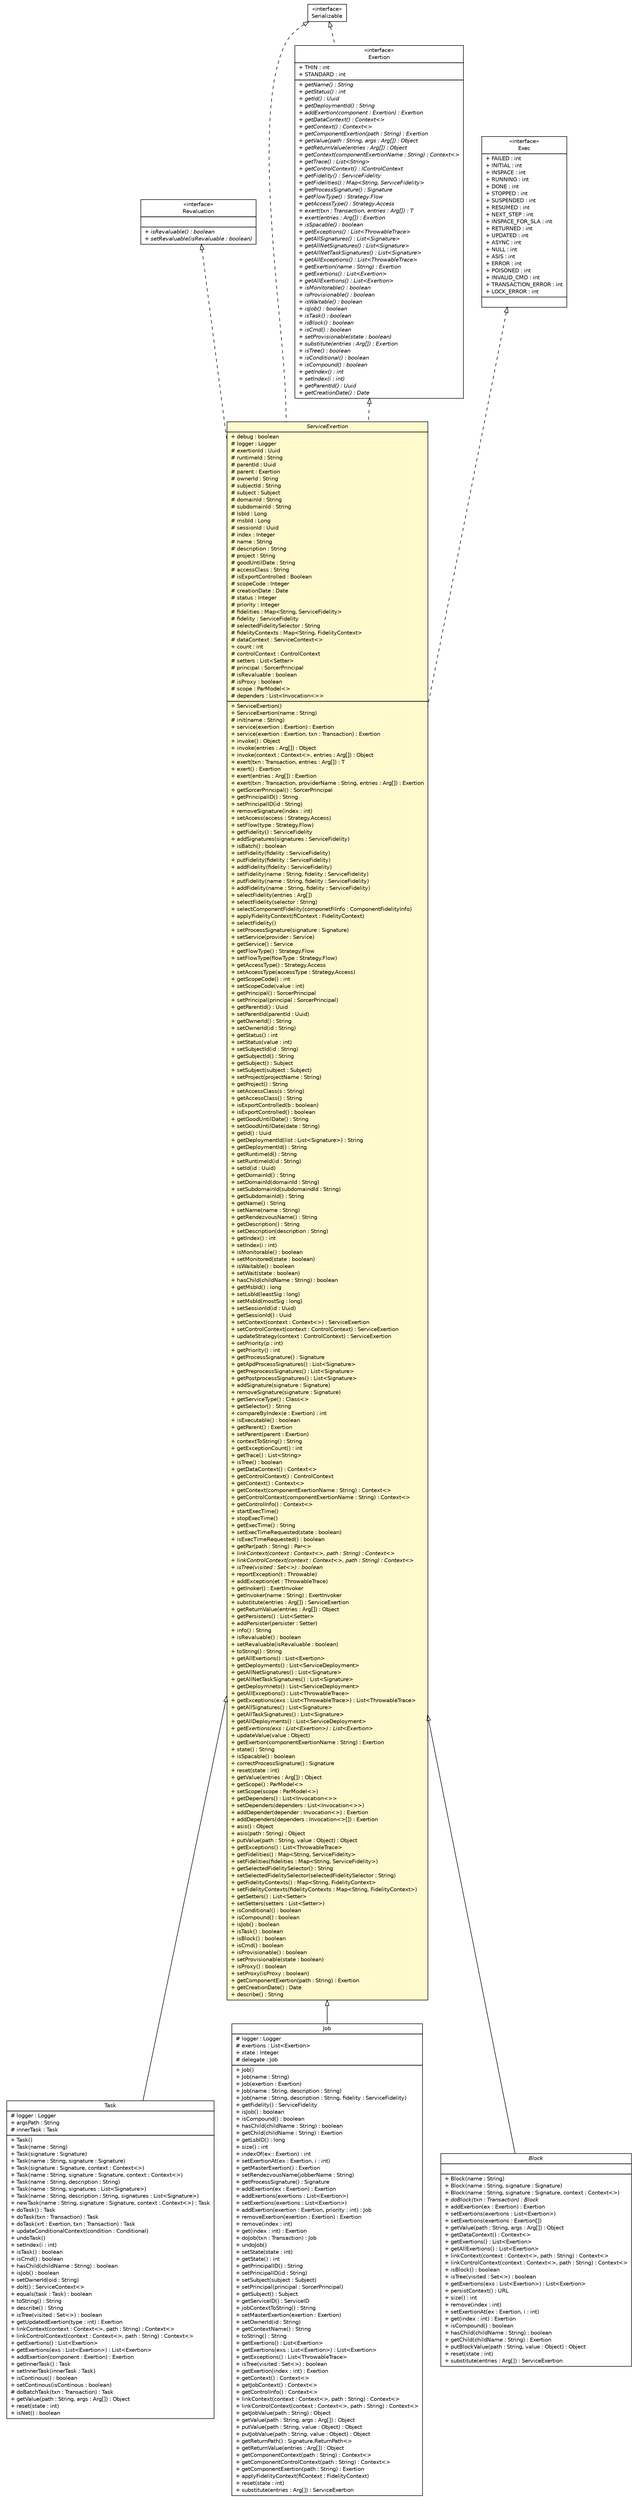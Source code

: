 #!/usr/local/bin/dot
#
# Class diagram 
# Generated by UMLGraph version R5_6 (http://www.umlgraph.org/)
#

digraph G {
	edge [fontname="Helvetica",fontsize=10,labelfontname="Helvetica",labelfontsize=10];
	node [fontname="Helvetica",fontsize=10,shape=plaintext];
	nodesep=0.25;
	ranksep=0.5;
	// sorcer.service.Task
	c508120 [label=<<table title="sorcer.service.Task" border="0" cellborder="1" cellspacing="0" cellpadding="2" port="p" href="./Task.html">
		<tr><td><table border="0" cellspacing="0" cellpadding="1">
<tr><td align="center" balign="center"> Task </td></tr>
		</table></td></tr>
		<tr><td><table border="0" cellspacing="0" cellpadding="1">
<tr><td align="left" balign="left"> # logger : Logger </td></tr>
<tr><td align="left" balign="left"> + argsPath : String </td></tr>
<tr><td align="left" balign="left"> # innerTask : Task </td></tr>
		</table></td></tr>
		<tr><td><table border="0" cellspacing="0" cellpadding="1">
<tr><td align="left" balign="left"> + Task() </td></tr>
<tr><td align="left" balign="left"> + Task(name : String) </td></tr>
<tr><td align="left" balign="left"> + Task(signature : Signature) </td></tr>
<tr><td align="left" balign="left"> + Task(name : String, signature : Signature) </td></tr>
<tr><td align="left" balign="left"> + Task(signature : Signature, context : Context&lt;&gt;) </td></tr>
<tr><td align="left" balign="left"> + Task(name : String, signature : Signature, context : Context&lt;&gt;) </td></tr>
<tr><td align="left" balign="left"> + Task(name : String, description : String) </td></tr>
<tr><td align="left" balign="left"> + Task(name : String, signatures : List&lt;Signature&gt;) </td></tr>
<tr><td align="left" balign="left"> + Task(name : String, description : String, signatures : List&lt;Signature&gt;) </td></tr>
<tr><td align="left" balign="left"> + newTask(name : String, signature : Signature, context : Context&lt;&gt;) : Task </td></tr>
<tr><td align="left" balign="left"> + doTask() : Task </td></tr>
<tr><td align="left" balign="left"> + doTask(txn : Transaction) : Task </td></tr>
<tr><td align="left" balign="left"> + doTask(xrt : Exertion, txn : Transaction) : Task </td></tr>
<tr><td align="left" balign="left"> + updateConditionalContext(condition : Conditional) </td></tr>
<tr><td align="left" balign="left"> + undoTask() </td></tr>
<tr><td align="left" balign="left"> + setIndex(i : int) </td></tr>
<tr><td align="left" balign="left"> + isTask() : boolean </td></tr>
<tr><td align="left" balign="left"> + isCmd() : boolean </td></tr>
<tr><td align="left" balign="left"> + hasChild(childName : String) : boolean </td></tr>
<tr><td align="left" balign="left"> + isJob() : boolean </td></tr>
<tr><td align="left" balign="left"> + setOwnerId(oid : String) </td></tr>
<tr><td align="left" balign="left"> + doIt() : ServiceContext&lt;&gt; </td></tr>
<tr><td align="left" balign="left"> + equals(task : Task) : boolean </td></tr>
<tr><td align="left" balign="left"> + toString() : String </td></tr>
<tr><td align="left" balign="left"> + describe() : String </td></tr>
<tr><td align="left" balign="left"> + isTree(visited : Set&lt;&gt;) : boolean </td></tr>
<tr><td align="left" balign="left"> + getUpdatedExertion(type : int) : Exertion </td></tr>
<tr><td align="left" balign="left"> + linkContext(context : Context&lt;&gt;, path : String) : Context&lt;&gt; </td></tr>
<tr><td align="left" balign="left"> + linkControlContext(context : Context&lt;&gt;, path : String) : Context&lt;&gt; </td></tr>
<tr><td align="left" balign="left"> + getExertions() : List&lt;Exertion&gt; </td></tr>
<tr><td align="left" balign="left"> + getExertions(exs : List&lt;Exertion&gt;) : List&lt;Exertion&gt; </td></tr>
<tr><td align="left" balign="left"> + addExertion(component : Exertion) : Exertion </td></tr>
<tr><td align="left" balign="left"> + getInnerTask() : Task </td></tr>
<tr><td align="left" balign="left"> + setInnerTask(innerTask : Task) </td></tr>
<tr><td align="left" balign="left"> + isContinous() : boolean </td></tr>
<tr><td align="left" balign="left"> + setContinous(isContinous : boolean) </td></tr>
<tr><td align="left" balign="left"> # doBatchTask(txn : Transaction) : Task </td></tr>
<tr><td align="left" balign="left"> + getValue(path : String, args : Arg[]) : Object </td></tr>
<tr><td align="left" balign="left"> + reset(state : int) </td></tr>
<tr><td align="left" balign="left"> + isNet() : boolean </td></tr>
		</table></td></tr>
		</table>>, URL="./Task.html", fontname="Helvetica", fontcolor="black", fontsize=10.0];
	// sorcer.service.Job
	c508127 [label=<<table title="sorcer.service.Job" border="0" cellborder="1" cellspacing="0" cellpadding="2" port="p" href="./Job.html">
		<tr><td><table border="0" cellspacing="0" cellpadding="1">
<tr><td align="center" balign="center"> Job </td></tr>
		</table></td></tr>
		<tr><td><table border="0" cellspacing="0" cellpadding="1">
<tr><td align="left" balign="left"> # logger : Logger </td></tr>
<tr><td align="left" balign="left"> # exertions : List&lt;Exertion&gt; </td></tr>
<tr><td align="left" balign="left"> + state : Integer </td></tr>
<tr><td align="left" balign="left"> # delegate : Job </td></tr>
		</table></td></tr>
		<tr><td><table border="0" cellspacing="0" cellpadding="1">
<tr><td align="left" balign="left"> + Job() </td></tr>
<tr><td align="left" balign="left"> + Job(name : String) </td></tr>
<tr><td align="left" balign="left"> + Job(exertion : Exertion) </td></tr>
<tr><td align="left" balign="left"> + Job(name : String, description : String) </td></tr>
<tr><td align="left" balign="left"> + Job(name : String, description : String, fidelity : ServiceFidelity) </td></tr>
<tr><td align="left" balign="left"> + getFidelity() : ServiceFidelity </td></tr>
<tr><td align="left" balign="left"> + isJob() : boolean </td></tr>
<tr><td align="left" balign="left"> + isCompound() : boolean </td></tr>
<tr><td align="left" balign="left"> + hasChild(childName : String) : boolean </td></tr>
<tr><td align="left" balign="left"> + getChild(childName : String) : Exertion </td></tr>
<tr><td align="left" balign="left"> + getLsbID() : long </td></tr>
<tr><td align="left" balign="left"> + size() : int </td></tr>
<tr><td align="left" balign="left"> + indexOf(ex : Exertion) : int </td></tr>
<tr><td align="left" balign="left"> + setExertionAt(ex : Exertion, i : int) </td></tr>
<tr><td align="left" balign="left"> + getMasterExertion() : Exertion </td></tr>
<tr><td align="left" balign="left"> + setRendezvousName(jobberName : String) </td></tr>
<tr><td align="left" balign="left"> + getProcessSignature() : Signature </td></tr>
<tr><td align="left" balign="left"> + addExertion(ex : Exertion) : Exertion </td></tr>
<tr><td align="left" balign="left"> + addExertions(exertions : List&lt;Exertion&gt;) </td></tr>
<tr><td align="left" balign="left"> + setExertions(exertions : List&lt;Exertion&gt;) </td></tr>
<tr><td align="left" balign="left"> + addExertion(exertion : Exertion, priority : int) : Job </td></tr>
<tr><td align="left" balign="left"> + removeExertion(exertion : Exertion) : Exertion </td></tr>
<tr><td align="left" balign="left"> + remove(index : int) </td></tr>
<tr><td align="left" balign="left"> + get(index : int) : Exertion </td></tr>
<tr><td align="left" balign="left"> + doJob(txn : Transaction) : Job </td></tr>
<tr><td align="left" balign="left"> + undoJob() </td></tr>
<tr><td align="left" balign="left"> + setState(state : int) </td></tr>
<tr><td align="left" balign="left"> + getState() : int </td></tr>
<tr><td align="left" balign="left"> + getPrincipalID() : String </td></tr>
<tr><td align="left" balign="left"> + setPrincipalID(id : String) </td></tr>
<tr><td align="left" balign="left"> + setSubject(subject : Subject) </td></tr>
<tr><td align="left" balign="left"> + setPrincipal(principal : SorcerPrincipal) </td></tr>
<tr><td align="left" balign="left"> + getSubject() : Subject </td></tr>
<tr><td align="left" balign="left"> + getServiceID() : ServiceID </td></tr>
<tr><td align="left" balign="left"> + jobContextToString() : String </td></tr>
<tr><td align="left" balign="left"> + setMasterExertion(exertion : Exertion) </td></tr>
<tr><td align="left" balign="left"> + setOwnerId(id : String) </td></tr>
<tr><td align="left" balign="left"> + getContextName() : String </td></tr>
<tr><td align="left" balign="left"> + toString() : String </td></tr>
<tr><td align="left" balign="left"> + getExertions() : List&lt;Exertion&gt; </td></tr>
<tr><td align="left" balign="left"> + getExertions(exs : List&lt;Exertion&gt;) : List&lt;Exertion&gt; </td></tr>
<tr><td align="left" balign="left"> + getExceptions() : List&lt;ThrowableTrace&gt; </td></tr>
<tr><td align="left" balign="left"> + isTree(visited : Set&lt;&gt;) : boolean </td></tr>
<tr><td align="left" balign="left"> + getExertion(index : int) : Exertion </td></tr>
<tr><td align="left" balign="left"> + getContext() : Context&lt;&gt; </td></tr>
<tr><td align="left" balign="left"> + getJobContext() : Context&lt;&gt; </td></tr>
<tr><td align="left" balign="left"> + getControlInfo() : Context&lt;&gt; </td></tr>
<tr><td align="left" balign="left"> + linkContext(context : Context&lt;&gt;, path : String) : Context&lt;&gt; </td></tr>
<tr><td align="left" balign="left"> + linkControlContext(context : Context&lt;&gt;, path : String) : Context&lt;&gt; </td></tr>
<tr><td align="left" balign="left"> + getJobValue(path : String) : Object </td></tr>
<tr><td align="left" balign="left"> + getValue(path : String, args : Arg[]) : Object </td></tr>
<tr><td align="left" balign="left"> + putValue(path : String, value : Object) : Object </td></tr>
<tr><td align="left" balign="left"> + putJobValue(path : String, value : Object) : Object </td></tr>
<tr><td align="left" balign="left"> + getReturnPath() : Signature.ReturnPath&lt;&gt; </td></tr>
<tr><td align="left" balign="left"> + getReturnValue(entries : Arg[]) : Object </td></tr>
<tr><td align="left" balign="left"> + getComponentContext(path : String) : Context&lt;&gt; </td></tr>
<tr><td align="left" balign="left"> + getComponentControlContext(path : String) : Context&lt;&gt; </td></tr>
<tr><td align="left" balign="left"> + getComponentExertion(path : String) : Exertion </td></tr>
<tr><td align="left" balign="left"> + applyFidelityContext(fiContext : FidelityContext) </td></tr>
<tr><td align="left" balign="left"> + reset(state : int) </td></tr>
<tr><td align="left" balign="left"> + substitute(entries : Arg[]) : ServiceExertion </td></tr>
		</table></td></tr>
		</table>>, URL="./Job.html", fontname="Helvetica", fontcolor="black", fontsize=10.0];
	// sorcer.service.ServiceExertion
	c508128 [label=<<table title="sorcer.service.ServiceExertion" border="0" cellborder="1" cellspacing="0" cellpadding="2" port="p" bgcolor="lemonChiffon" href="./ServiceExertion.html">
		<tr><td><table border="0" cellspacing="0" cellpadding="1">
<tr><td align="center" balign="center"><font face="Helvetica-Oblique"> ServiceExertion </font></td></tr>
		</table></td></tr>
		<tr><td><table border="0" cellspacing="0" cellpadding="1">
<tr><td align="left" balign="left"> + debug : boolean </td></tr>
<tr><td align="left" balign="left"> # logger : Logger </td></tr>
<tr><td align="left" balign="left"> # exertionId : Uuid </td></tr>
<tr><td align="left" balign="left"> # runtimeId : String </td></tr>
<tr><td align="left" balign="left"> # parentId : Uuid </td></tr>
<tr><td align="left" balign="left"> # parent : Exertion </td></tr>
<tr><td align="left" balign="left"> # ownerId : String </td></tr>
<tr><td align="left" balign="left"> # subjectId : String </td></tr>
<tr><td align="left" balign="left"> # subject : Subject </td></tr>
<tr><td align="left" balign="left"> # domainId : String </td></tr>
<tr><td align="left" balign="left"> # subdomainId : String </td></tr>
<tr><td align="left" balign="left"> # lsbId : Long </td></tr>
<tr><td align="left" balign="left"> # msbId : Long </td></tr>
<tr><td align="left" balign="left"> # sessionId : Uuid </td></tr>
<tr><td align="left" balign="left"> # index : Integer </td></tr>
<tr><td align="left" balign="left"> # name : String </td></tr>
<tr><td align="left" balign="left"> # description : String </td></tr>
<tr><td align="left" balign="left"> # project : String </td></tr>
<tr><td align="left" balign="left"> # goodUntilDate : String </td></tr>
<tr><td align="left" balign="left"> # accessClass : String </td></tr>
<tr><td align="left" balign="left"> # isExportControlled : Boolean </td></tr>
<tr><td align="left" balign="left"> # scopeCode : Integer </td></tr>
<tr><td align="left" balign="left"> # creationDate : Date </td></tr>
<tr><td align="left" balign="left"> # status : Integer </td></tr>
<tr><td align="left" balign="left"> # priority : Integer </td></tr>
<tr><td align="left" balign="left"> # fidelities : Map&lt;String, ServiceFidelity&gt; </td></tr>
<tr><td align="left" balign="left"> # fidelity : ServiceFidelity </td></tr>
<tr><td align="left" balign="left"> # selectedFidelitySelector : String </td></tr>
<tr><td align="left" balign="left"> # fidelityContexts : Map&lt;String, FidelityContext&gt; </td></tr>
<tr><td align="left" balign="left"> # dataContext : ServiceContext&lt;&gt; </td></tr>
<tr><td align="left" balign="left"> + count : int </td></tr>
<tr><td align="left" balign="left"> # controlContext : ControlContext </td></tr>
<tr><td align="left" balign="left"> # setters : List&lt;Setter&gt; </td></tr>
<tr><td align="left" balign="left"> # principal : SorcerPrincipal </td></tr>
<tr><td align="left" balign="left"> # isRevaluable : boolean </td></tr>
<tr><td align="left" balign="left"> # isProxy : boolean </td></tr>
<tr><td align="left" balign="left"> # scope : ParModel&lt;&gt; </td></tr>
<tr><td align="left" balign="left"> # dependers : List&lt;Invocation&lt;&gt;&gt; </td></tr>
		</table></td></tr>
		<tr><td><table border="0" cellspacing="0" cellpadding="1">
<tr><td align="left" balign="left"> + ServiceExertion() </td></tr>
<tr><td align="left" balign="left"> + ServiceExertion(name : String) </td></tr>
<tr><td align="left" balign="left"> # init(name : String) </td></tr>
<tr><td align="left" balign="left"> + service(exertion : Exertion) : Exertion </td></tr>
<tr><td align="left" balign="left"> + service(exertion : Exertion, txn : Transaction) : Exertion </td></tr>
<tr><td align="left" balign="left"> + invoke() : Object </td></tr>
<tr><td align="left" balign="left"> + invoke(entries : Arg[]) : Object </td></tr>
<tr><td align="left" balign="left"> + invoke(context : Context&lt;&gt;, entries : Arg[]) : Object </td></tr>
<tr><td align="left" balign="left"> + exert(txn : Transaction, entries : Arg[]) : T </td></tr>
<tr><td align="left" balign="left"> + exert() : Exertion </td></tr>
<tr><td align="left" balign="left"> + exert(entries : Arg[]) : Exertion </td></tr>
<tr><td align="left" balign="left"> + exert(txn : Transaction, providerName : String, entries : Arg[]) : Exertion </td></tr>
<tr><td align="left" balign="left"> + getSorcerPrincipal() : SorcerPrincipal </td></tr>
<tr><td align="left" balign="left"> + getPrincipalID() : String </td></tr>
<tr><td align="left" balign="left"> + setPrincipalID(id : String) </td></tr>
<tr><td align="left" balign="left"> + removeSignature(index : int) </td></tr>
<tr><td align="left" balign="left"> + setAccess(access : Strategy.Access) </td></tr>
<tr><td align="left" balign="left"> + setFlow(type : Strategy.Flow) </td></tr>
<tr><td align="left" balign="left"> + getFidelity() : ServiceFidelity </td></tr>
<tr><td align="left" balign="left"> + addSignatures(signatures : ServiceFidelity) </td></tr>
<tr><td align="left" balign="left"> + isBatch() : boolean </td></tr>
<tr><td align="left" balign="left"> + setFidelity(fidelity : ServiceFidelity) </td></tr>
<tr><td align="left" balign="left"> + putFidelity(fidelity : ServiceFidelity) </td></tr>
<tr><td align="left" balign="left"> + addFidelity(fidelity : ServiceFidelity) </td></tr>
<tr><td align="left" balign="left"> + setFidelity(name : String, fidelity : ServiceFidelity) </td></tr>
<tr><td align="left" balign="left"> + putFidelity(name : String, fidelity : ServiceFidelity) </td></tr>
<tr><td align="left" balign="left"> + addFidelity(name : String, fidelity : ServiceFidelity) </td></tr>
<tr><td align="left" balign="left"> + selectFidelity(entries : Arg[]) </td></tr>
<tr><td align="left" balign="left"> + selectFidelity(selector : String) </td></tr>
<tr><td align="left" balign="left"> + selectComponentFidelity(componetFiInfo : ComponentFidelityInfo) </td></tr>
<tr><td align="left" balign="left"> + applyFidelityContext(fiContext : FidelityContext) </td></tr>
<tr><td align="left" balign="left"> + selectFidelity() </td></tr>
<tr><td align="left" balign="left"> + setProcessSignature(signature : Signature) </td></tr>
<tr><td align="left" balign="left"> + setService(provider : Service) </td></tr>
<tr><td align="left" balign="left"> + getService() : Service </td></tr>
<tr><td align="left" balign="left"> + getFlowType() : Strategy.Flow </td></tr>
<tr><td align="left" balign="left"> + setFlowType(flowType : Strategy.Flow) </td></tr>
<tr><td align="left" balign="left"> + getAccessType() : Strategy.Access </td></tr>
<tr><td align="left" balign="left"> + setAccessType(accessType : Strategy.Access) </td></tr>
<tr><td align="left" balign="left"> + getScopeCode() : int </td></tr>
<tr><td align="left" balign="left"> + setScopeCode(value : int) </td></tr>
<tr><td align="left" balign="left"> + getPrincipal() : SorcerPrincipal </td></tr>
<tr><td align="left" balign="left"> + setPrincipal(principal : SorcerPrincipal) </td></tr>
<tr><td align="left" balign="left"> + getParentId() : Uuid </td></tr>
<tr><td align="left" balign="left"> + setParentId(parentId : Uuid) </td></tr>
<tr><td align="left" balign="left"> + getOwnerId() : String </td></tr>
<tr><td align="left" balign="left"> + setOwnerId(id : String) </td></tr>
<tr><td align="left" balign="left"> + getStatus() : int </td></tr>
<tr><td align="left" balign="left"> + setStatus(value : int) </td></tr>
<tr><td align="left" balign="left"> + setSubjectId(id : String) </td></tr>
<tr><td align="left" balign="left"> + getSubjectId() : String </td></tr>
<tr><td align="left" balign="left"> + getSubject() : Subject </td></tr>
<tr><td align="left" balign="left"> + setSubject(subject : Subject) </td></tr>
<tr><td align="left" balign="left"> + setProject(projectName : String) </td></tr>
<tr><td align="left" balign="left"> + getProject() : String </td></tr>
<tr><td align="left" balign="left"> + setAccessClass(s : String) </td></tr>
<tr><td align="left" balign="left"> + getAccessClass() : String </td></tr>
<tr><td align="left" balign="left"> + isExportControlled(b : boolean) </td></tr>
<tr><td align="left" balign="left"> + isExportControlled() : boolean </td></tr>
<tr><td align="left" balign="left"> + getGoodUntilDate() : String </td></tr>
<tr><td align="left" balign="left"> + setGoodUntilDate(date : String) </td></tr>
<tr><td align="left" balign="left"> + getId() : Uuid </td></tr>
<tr><td align="left" balign="left"> + getDeploymentId(list : List&lt;Signature&gt;) : String </td></tr>
<tr><td align="left" balign="left"> + getDeploymentId() : String </td></tr>
<tr><td align="left" balign="left"> + getRuntimeId() : String </td></tr>
<tr><td align="left" balign="left"> + setRuntimeId(id : String) </td></tr>
<tr><td align="left" balign="left"> + setId(id : Uuid) </td></tr>
<tr><td align="left" balign="left"> + getDomainId() : String </td></tr>
<tr><td align="left" balign="left"> + setDomainId(domainId : String) </td></tr>
<tr><td align="left" balign="left"> + setSubdomainId(subdomaindId : String) </td></tr>
<tr><td align="left" balign="left"> + getSubdomainId() : String </td></tr>
<tr><td align="left" balign="left"> + getName() : String </td></tr>
<tr><td align="left" balign="left"> + setName(name : String) </td></tr>
<tr><td align="left" balign="left"> + getRendezvousName() : String </td></tr>
<tr><td align="left" balign="left"> + getDescription() : String </td></tr>
<tr><td align="left" balign="left"> + setDescription(description : String) </td></tr>
<tr><td align="left" balign="left"> + getIndex() : int </td></tr>
<tr><td align="left" balign="left"> + setIndex(i : int) </td></tr>
<tr><td align="left" balign="left"> + isMonitorable() : boolean </td></tr>
<tr><td align="left" balign="left"> + setMonitored(state : boolean) </td></tr>
<tr><td align="left" balign="left"> + isWaitable() : boolean </td></tr>
<tr><td align="left" balign="left"> + setWait(state : boolean) </td></tr>
<tr><td align="left" balign="left"> + hasChild(childName : String) : boolean </td></tr>
<tr><td align="left" balign="left"> + getMsbId() : long </td></tr>
<tr><td align="left" balign="left"> + setLsbId(leastSig : long) </td></tr>
<tr><td align="left" balign="left"> + setMsbId(mostSig : long) </td></tr>
<tr><td align="left" balign="left"> + setSessionId(id : Uuid) </td></tr>
<tr><td align="left" balign="left"> + getSessionId() : Uuid </td></tr>
<tr><td align="left" balign="left"> + setContext(context : Context&lt;&gt;) : ServiceExertion </td></tr>
<tr><td align="left" balign="left"> + setControlContext(context : ControlContext) : ServiceExertion </td></tr>
<tr><td align="left" balign="left"> + updateStrategy(context : ControlContext) : ServiceExertion </td></tr>
<tr><td align="left" balign="left"> + setPriority(p : int) </td></tr>
<tr><td align="left" balign="left"> + getPriority() : int </td></tr>
<tr><td align="left" balign="left"> + getProcessSignature() : Signature </td></tr>
<tr><td align="left" balign="left"> + getApdProcessSignatures() : List&lt;Signature&gt; </td></tr>
<tr><td align="left" balign="left"> + getPreprocessSignatures() : List&lt;Signature&gt; </td></tr>
<tr><td align="left" balign="left"> + getPostprocessSignatures() : List&lt;Signature&gt; </td></tr>
<tr><td align="left" balign="left"> + addSignature(signature : Signature) </td></tr>
<tr><td align="left" balign="left"> + removeSignature(signature : Signature) </td></tr>
<tr><td align="left" balign="left"> + getServiceType() : Class&lt;&gt; </td></tr>
<tr><td align="left" balign="left"> + getSelector() : String </td></tr>
<tr><td align="left" balign="left"> + compareByIndex(e : Exertion) : int </td></tr>
<tr><td align="left" balign="left"> + isExecutable() : boolean </td></tr>
<tr><td align="left" balign="left"> + getParent() : Exertion </td></tr>
<tr><td align="left" balign="left"> + setParent(parent : Exertion) </td></tr>
<tr><td align="left" balign="left"> + contextToString() : String </td></tr>
<tr><td align="left" balign="left"> + getExceptionCount() : int </td></tr>
<tr><td align="left" balign="left"> + getTrace() : List&lt;String&gt; </td></tr>
<tr><td align="left" balign="left"> + isTree() : boolean </td></tr>
<tr><td align="left" balign="left"> + getDataContext() : Context&lt;&gt; </td></tr>
<tr><td align="left" balign="left"> + getControlContext() : ControlContext </td></tr>
<tr><td align="left" balign="left"> + getContext() : Context&lt;&gt; </td></tr>
<tr><td align="left" balign="left"> + getContext(componentExertionName : String) : Context&lt;&gt; </td></tr>
<tr><td align="left" balign="left"> + getControlContext(componentExertionName : String) : Context&lt;&gt; </td></tr>
<tr><td align="left" balign="left"> + getControlInfo() : Context&lt;&gt; </td></tr>
<tr><td align="left" balign="left"> + startExecTime() </td></tr>
<tr><td align="left" balign="left"> + stopExecTime() </td></tr>
<tr><td align="left" balign="left"> + getExecTime() : String </td></tr>
<tr><td align="left" balign="left"> + setExecTimeRequested(state : boolean) </td></tr>
<tr><td align="left" balign="left"> + isExecTimeRequested() : boolean </td></tr>
<tr><td align="left" balign="left"> + getPar(path : String) : Par&lt;&gt; </td></tr>
<tr><td align="left" balign="left"><font face="Helvetica-Oblique" point-size="10.0"> + linkContext(context : Context&lt;&gt;, path : String) : Context&lt;&gt; </font></td></tr>
<tr><td align="left" balign="left"><font face="Helvetica-Oblique" point-size="10.0"> + linkControlContext(context : Context&lt;&gt;, path : String) : Context&lt;&gt; </font></td></tr>
<tr><td align="left" balign="left"><font face="Helvetica-Oblique" point-size="10.0"> + isTree(visited : Set&lt;&gt;) : boolean </font></td></tr>
<tr><td align="left" balign="left"> + reportException(t : Throwable) </td></tr>
<tr><td align="left" balign="left"> + addException(et : ThrowableTrace) </td></tr>
<tr><td align="left" balign="left"> + getInoker() : ExertInvoker </td></tr>
<tr><td align="left" balign="left"> + getInvoker(name : String) : ExertInvoker </td></tr>
<tr><td align="left" balign="left"> + substitute(entries : Arg[]) : ServiceExertion </td></tr>
<tr><td align="left" balign="left"> + getReturnValue(entries : Arg[]) : Object </td></tr>
<tr><td align="left" balign="left"> + getPersisters() : List&lt;Setter&gt; </td></tr>
<tr><td align="left" balign="left"> + addPersister(persister : Setter) </td></tr>
<tr><td align="left" balign="left"> + info() : String </td></tr>
<tr><td align="left" balign="left"> + isRevaluable() : boolean </td></tr>
<tr><td align="left" balign="left"> + setRevaluable(isRevaluable : boolean) </td></tr>
<tr><td align="left" balign="left"> + toString() : String </td></tr>
<tr><td align="left" balign="left"> + getAllExertions() : List&lt;Exertion&gt; </td></tr>
<tr><td align="left" balign="left"> + getDeployments() : List&lt;ServiceDeployment&gt; </td></tr>
<tr><td align="left" balign="left"> + getAllNetSignatures() : List&lt;Signature&gt; </td></tr>
<tr><td align="left" balign="left"> + getAllNetTaskSignatures() : List&lt;Signature&gt; </td></tr>
<tr><td align="left" balign="left"> + getDeploymnets() : List&lt;ServiceDeployment&gt; </td></tr>
<tr><td align="left" balign="left"> + getAllExceptions() : List&lt;ThrowableTrace&gt; </td></tr>
<tr><td align="left" balign="left"> + getExceptions(exs : List&lt;ThrowableTrace&gt;) : List&lt;ThrowableTrace&gt; </td></tr>
<tr><td align="left" balign="left"> + getAllSignatures() : List&lt;Signature&gt; </td></tr>
<tr><td align="left" balign="left"> + getAllTaskSignatures() : List&lt;Signature&gt; </td></tr>
<tr><td align="left" balign="left"> + getAllDeployments() : List&lt;ServiceDeployment&gt; </td></tr>
<tr><td align="left" balign="left"><font face="Helvetica-Oblique" point-size="10.0"> + getExertions(exs : List&lt;Exertion&gt;) : List&lt;Exertion&gt; </font></td></tr>
<tr><td align="left" balign="left"> + updateValue(value : Object) </td></tr>
<tr><td align="left" balign="left"> + getExertion(componentExertionName : String) : Exertion </td></tr>
<tr><td align="left" balign="left"> + state() : String </td></tr>
<tr><td align="left" balign="left"> + isSpacable() : boolean </td></tr>
<tr><td align="left" balign="left"> + correctProcessSignature() : Signature </td></tr>
<tr><td align="left" balign="left"> + reset(state : int) </td></tr>
<tr><td align="left" balign="left"> + getValue(entries : Arg[]) : Object </td></tr>
<tr><td align="left" balign="left"> + getScope() : ParModel&lt;&gt; </td></tr>
<tr><td align="left" balign="left"> + setScope(scope : ParModel&lt;&gt;) </td></tr>
<tr><td align="left" balign="left"> + getDependers() : List&lt;Invocation&lt;&gt;&gt; </td></tr>
<tr><td align="left" balign="left"> + setDependers(dependers : List&lt;Invocation&lt;&gt;&gt;) </td></tr>
<tr><td align="left" balign="left"> + addDepender(depender : Invocation&lt;&gt;) : Exertion </td></tr>
<tr><td align="left" balign="left"> + addDependers(dependers : Invocation&lt;&gt;[]) : Exertion </td></tr>
<tr><td align="left" balign="left"> + asis() : Object </td></tr>
<tr><td align="left" balign="left"> + asis(path : String) : Object </td></tr>
<tr><td align="left" balign="left"> + putValue(path : String, value : Object) : Object </td></tr>
<tr><td align="left" balign="left"> + getExceptions() : List&lt;ThrowableTrace&gt; </td></tr>
<tr><td align="left" balign="left"> + getFidelities() : Map&lt;String, ServiceFidelity&gt; </td></tr>
<tr><td align="left" balign="left"> + setFidelities(fidelities : Map&lt;String, ServiceFidelity&gt;) </td></tr>
<tr><td align="left" balign="left"> + getSelectedFidelitySelector() : String </td></tr>
<tr><td align="left" balign="left"> + setSelectedFidelitySelector(selectedFidelitySelector : String) </td></tr>
<tr><td align="left" balign="left"> + getFidelityContexts() : Map&lt;String, FidelityContext&gt; </td></tr>
<tr><td align="left" balign="left"> + setFidelityContexts(fidelityContexts : Map&lt;String, FidelityContext&gt;) </td></tr>
<tr><td align="left" balign="left"> + getSetters() : List&lt;Setter&gt; </td></tr>
<tr><td align="left" balign="left"> + setSetters(setters : List&lt;Setter&gt;) </td></tr>
<tr><td align="left" balign="left"> + isConditional() : boolean </td></tr>
<tr><td align="left" balign="left"> + isCompound() : boolean </td></tr>
<tr><td align="left" balign="left"> + isJob() : boolean </td></tr>
<tr><td align="left" balign="left"> + isTask() : boolean </td></tr>
<tr><td align="left" balign="left"> + isBlock() : boolean </td></tr>
<tr><td align="left" balign="left"> + isCmd() : boolean </td></tr>
<tr><td align="left" balign="left"> + isProvisionable() : boolean </td></tr>
<tr><td align="left" balign="left"> + setProvisionable(state : boolean) </td></tr>
<tr><td align="left" balign="left"> + isProxy() : boolean </td></tr>
<tr><td align="left" balign="left"> + setProxy(isProxy : boolean) </td></tr>
<tr><td align="left" balign="left"> + getComponentExertion(path : String) : Exertion </td></tr>
<tr><td align="left" balign="left"> + getCreationDate() : Date </td></tr>
<tr><td align="left" balign="left"> + describe() : String </td></tr>
		</table></td></tr>
		</table>>, URL="./ServiceExertion.html", fontname="Helvetica", fontcolor="black", fontsize=10.0];
	// sorcer.service.Block
	c508129 [label=<<table title="sorcer.service.Block" border="0" cellborder="1" cellspacing="0" cellpadding="2" port="p" href="./Block.html">
		<tr><td><table border="0" cellspacing="0" cellpadding="1">
<tr><td align="center" balign="center"><font face="Helvetica-Oblique"> Block </font></td></tr>
		</table></td></tr>
		<tr><td><table border="0" cellspacing="0" cellpadding="1">
<tr><td align="left" balign="left">  </td></tr>
		</table></td></tr>
		<tr><td><table border="0" cellspacing="0" cellpadding="1">
<tr><td align="left" balign="left"> + Block(name : String) </td></tr>
<tr><td align="left" balign="left"> + Block(name : String, signature : Signature) </td></tr>
<tr><td align="left" balign="left"> + Block(name : String, signature : Signature, context : Context&lt;&gt;) </td></tr>
<tr><td align="left" balign="left"><font face="Helvetica-Oblique" point-size="10.0"> + doBlock(txn : Transaction) : Block </font></td></tr>
<tr><td align="left" balign="left"> + addExertion(ex : Exertion) : Exertion </td></tr>
<tr><td align="left" balign="left"> + setExertions(exertions : List&lt;Exertion&gt;) </td></tr>
<tr><td align="left" balign="left"> + setExertions(exertions : Exertion[]) </td></tr>
<tr><td align="left" balign="left"> + getValue(path : String, args : Arg[]) : Object </td></tr>
<tr><td align="left" balign="left"> + getDataContext() : Context&lt;&gt; </td></tr>
<tr><td align="left" balign="left"> + getExertions() : List&lt;Exertion&gt; </td></tr>
<tr><td align="left" balign="left"> + getAllExertions() : List&lt;Exertion&gt; </td></tr>
<tr><td align="left" balign="left"> + linkContext(context : Context&lt;&gt;, path : String) : Context&lt;&gt; </td></tr>
<tr><td align="left" balign="left"> + linkControlContext(context : Context&lt;&gt;, path : String) : Context&lt;&gt; </td></tr>
<tr><td align="left" balign="left"> + isBlock() : boolean </td></tr>
<tr><td align="left" balign="left"> + isTree(visited : Set&lt;&gt;) : boolean </td></tr>
<tr><td align="left" balign="left"> + getExertions(exs : List&lt;Exertion&gt;) : List&lt;Exertion&gt; </td></tr>
<tr><td align="left" balign="left"> + persistContext() : URL </td></tr>
<tr><td align="left" balign="left"> + size() : int </td></tr>
<tr><td align="left" balign="left"> + remove(index : int) </td></tr>
<tr><td align="left" balign="left"> + setExertionAt(ex : Exertion, i : int) </td></tr>
<tr><td align="left" balign="left"> + get(index : int) : Exertion </td></tr>
<tr><td align="left" balign="left"> + isCompound() : boolean </td></tr>
<tr><td align="left" balign="left"> + hasChild(childName : String) : boolean </td></tr>
<tr><td align="left" balign="left"> + getChild(childName : String) : Exertion </td></tr>
<tr><td align="left" balign="left"> + putBlockValue(path : String, value : Object) : Object </td></tr>
<tr><td align="left" balign="left"> + reset(state : int) </td></tr>
<tr><td align="left" balign="left"> + substitute(entries : Arg[]) : ServiceExertion </td></tr>
		</table></td></tr>
		</table>>, URL="./Block.html", fontname="Helvetica", fontcolor="black", fontsize=10.0];
	// sorcer.service.Revaluation
	c508147 [label=<<table title="sorcer.service.Revaluation" border="0" cellborder="1" cellspacing="0" cellpadding="2" port="p" href="./Revaluation.html">
		<tr><td><table border="0" cellspacing="0" cellpadding="1">
<tr><td align="center" balign="center"> &#171;interface&#187; </td></tr>
<tr><td align="center" balign="center"> Revaluation </td></tr>
		</table></td></tr>
		<tr><td><table border="0" cellspacing="0" cellpadding="1">
<tr><td align="left" balign="left">  </td></tr>
		</table></td></tr>
		<tr><td><table border="0" cellspacing="0" cellpadding="1">
<tr><td align="left" balign="left"><font face="Helvetica-Oblique" point-size="10.0"> + isRevaluable() : boolean </font></td></tr>
<tr><td align="left" balign="left"><font face="Helvetica-Oblique" point-size="10.0"> + setRevaluable(isRevaluable : boolean) </font></td></tr>
		</table></td></tr>
		</table>>, URL="./Revaluation.html", fontname="Helvetica", fontcolor="black", fontsize=10.0];
	// sorcer.service.Exertion
	c508148 [label=<<table title="sorcer.service.Exertion" border="0" cellborder="1" cellspacing="0" cellpadding="2" port="p" href="./Exertion.html">
		<tr><td><table border="0" cellspacing="0" cellpadding="1">
<tr><td align="center" balign="center"> &#171;interface&#187; </td></tr>
<tr><td align="center" balign="center"> Exertion </td></tr>
		</table></td></tr>
		<tr><td><table border="0" cellspacing="0" cellpadding="1">
<tr><td align="left" balign="left"> + THIN : int </td></tr>
<tr><td align="left" balign="left"> + STANDARD : int </td></tr>
		</table></td></tr>
		<tr><td><table border="0" cellspacing="0" cellpadding="1">
<tr><td align="left" balign="left"><font face="Helvetica-Oblique" point-size="10.0"> + getName() : String </font></td></tr>
<tr><td align="left" balign="left"><font face="Helvetica-Oblique" point-size="10.0"> + getStatus() : int </font></td></tr>
<tr><td align="left" balign="left"><font face="Helvetica-Oblique" point-size="10.0"> + getId() : Uuid </font></td></tr>
<tr><td align="left" balign="left"><font face="Helvetica-Oblique" point-size="10.0"> + getDeploymentId() : String </font></td></tr>
<tr><td align="left" balign="left"><font face="Helvetica-Oblique" point-size="10.0"> + addExertion(component : Exertion) : Exertion </font></td></tr>
<tr><td align="left" balign="left"><font face="Helvetica-Oblique" point-size="10.0"> + getDataContext() : Context&lt;&gt; </font></td></tr>
<tr><td align="left" balign="left"><font face="Helvetica-Oblique" point-size="10.0"> + getContext() : Context&lt;&gt; </font></td></tr>
<tr><td align="left" balign="left"><font face="Helvetica-Oblique" point-size="10.0"> + getComponentExertion(path : String) : Exertion </font></td></tr>
<tr><td align="left" balign="left"><font face="Helvetica-Oblique" point-size="10.0"> + getValue(path : String, args : Arg[]) : Object </font></td></tr>
<tr><td align="left" balign="left"><font face="Helvetica-Oblique" point-size="10.0"> + getReturnValue(entries : Arg[]) : Object </font></td></tr>
<tr><td align="left" balign="left"><font face="Helvetica-Oblique" point-size="10.0"> + getContext(componentExertionName : String) : Context&lt;&gt; </font></td></tr>
<tr><td align="left" balign="left"><font face="Helvetica-Oblique" point-size="10.0"> + getTrace() : List&lt;String&gt; </font></td></tr>
<tr><td align="left" balign="left"><font face="Helvetica-Oblique" point-size="10.0"> + getControlContext() : IControlContext </font></td></tr>
<tr><td align="left" balign="left"><font face="Helvetica-Oblique" point-size="10.0"> + getFidelity() : ServiceFidelity </font></td></tr>
<tr><td align="left" balign="left"><font face="Helvetica-Oblique" point-size="10.0"> + getFidelities() : Map&lt;String, ServiceFidelity&gt; </font></td></tr>
<tr><td align="left" balign="left"><font face="Helvetica-Oblique" point-size="10.0"> + getProcessSignature() : Signature </font></td></tr>
<tr><td align="left" balign="left"><font face="Helvetica-Oblique" point-size="10.0"> + getFlowType() : Strategy.Flow </font></td></tr>
<tr><td align="left" balign="left"><font face="Helvetica-Oblique" point-size="10.0"> + getAccessType() : Strategy.Access </font></td></tr>
<tr><td align="left" balign="left"><font face="Helvetica-Oblique" point-size="10.0"> + exert(txn : Transaction, entries : Arg[]) : T </font></td></tr>
<tr><td align="left" balign="left"><font face="Helvetica-Oblique" point-size="10.0"> + exert(entries : Arg[]) : Exertion </font></td></tr>
<tr><td align="left" balign="left"><font face="Helvetica-Oblique" point-size="10.0"> + isSpacable() : boolean </font></td></tr>
<tr><td align="left" balign="left"><font face="Helvetica-Oblique" point-size="10.0"> + getExceptions() : List&lt;ThrowableTrace&gt; </font></td></tr>
<tr><td align="left" balign="left"><font face="Helvetica-Oblique" point-size="10.0"> + getAllSignatures() : List&lt;Signature&gt; </font></td></tr>
<tr><td align="left" balign="left"><font face="Helvetica-Oblique" point-size="10.0"> + getAllNetSignatures() : List&lt;Signature&gt; </font></td></tr>
<tr><td align="left" balign="left"><font face="Helvetica-Oblique" point-size="10.0"> + getAllNetTaskSignatures() : List&lt;Signature&gt; </font></td></tr>
<tr><td align="left" balign="left"><font face="Helvetica-Oblique" point-size="10.0"> + getAllExceptions() : List&lt;ThrowableTrace&gt; </font></td></tr>
<tr><td align="left" balign="left"><font face="Helvetica-Oblique" point-size="10.0"> + getExertion(name : String) : Exertion </font></td></tr>
<tr><td align="left" balign="left"><font face="Helvetica-Oblique" point-size="10.0"> + getExertions() : List&lt;Exertion&gt; </font></td></tr>
<tr><td align="left" balign="left"><font face="Helvetica-Oblique" point-size="10.0"> + getAllExertions() : List&lt;Exertion&gt; </font></td></tr>
<tr><td align="left" balign="left"><font face="Helvetica-Oblique" point-size="10.0"> + isMonitorable() : boolean </font></td></tr>
<tr><td align="left" balign="left"><font face="Helvetica-Oblique" point-size="10.0"> + isProvisionable() : boolean </font></td></tr>
<tr><td align="left" balign="left"><font face="Helvetica-Oblique" point-size="10.0"> + isWaitable() : boolean </font></td></tr>
<tr><td align="left" balign="left"><font face="Helvetica-Oblique" point-size="10.0"> + isJob() : boolean </font></td></tr>
<tr><td align="left" balign="left"><font face="Helvetica-Oblique" point-size="10.0"> + isTask() : boolean </font></td></tr>
<tr><td align="left" balign="left"><font face="Helvetica-Oblique" point-size="10.0"> + isBlock() : boolean </font></td></tr>
<tr><td align="left" balign="left"><font face="Helvetica-Oblique" point-size="10.0"> + isCmd() : boolean </font></td></tr>
<tr><td align="left" balign="left"><font face="Helvetica-Oblique" point-size="10.0"> + setProvisionable(state : boolean) </font></td></tr>
<tr><td align="left" balign="left"><font face="Helvetica-Oblique" point-size="10.0"> + substitute(entries : Arg[]) : Exertion </font></td></tr>
<tr><td align="left" balign="left"><font face="Helvetica-Oblique" point-size="10.0"> + isTree() : boolean </font></td></tr>
<tr><td align="left" balign="left"><font face="Helvetica-Oblique" point-size="10.0"> + isConditional() : boolean </font></td></tr>
<tr><td align="left" balign="left"><font face="Helvetica-Oblique" point-size="10.0"> + isCompound() : boolean </font></td></tr>
<tr><td align="left" balign="left"><font face="Helvetica-Oblique" point-size="10.0"> + getIndex() : int </font></td></tr>
<tr><td align="left" balign="left"><font face="Helvetica-Oblique" point-size="10.0"> + setIndex(i : int) </font></td></tr>
<tr><td align="left" balign="left"><font face="Helvetica-Oblique" point-size="10.0"> + getParentId() : Uuid </font></td></tr>
<tr><td align="left" balign="left"><font face="Helvetica-Oblique" point-size="10.0"> + getCreationDate() : Date </font></td></tr>
		</table></td></tr>
		</table>>, URL="./Exertion.html", fontname="Helvetica", fontcolor="black", fontsize=10.0];
	// sorcer.service.Exec
	c508159 [label=<<table title="sorcer.service.Exec" border="0" cellborder="1" cellspacing="0" cellpadding="2" port="p" href="./Exec.html">
		<tr><td><table border="0" cellspacing="0" cellpadding="1">
<tr><td align="center" balign="center"> &#171;interface&#187; </td></tr>
<tr><td align="center" balign="center"> Exec </td></tr>
		</table></td></tr>
		<tr><td><table border="0" cellspacing="0" cellpadding="1">
<tr><td align="left" balign="left"> + FAILED : int </td></tr>
<tr><td align="left" balign="left"> + INITIAL : int </td></tr>
<tr><td align="left" balign="left"> + INSPACE : int </td></tr>
<tr><td align="left" balign="left"> + RUNNING : int </td></tr>
<tr><td align="left" balign="left"> + DONE : int </td></tr>
<tr><td align="left" balign="left"> + STOPPED : int </td></tr>
<tr><td align="left" balign="left"> + SUSPENDED : int </td></tr>
<tr><td align="left" balign="left"> + RESUMED : int </td></tr>
<tr><td align="left" balign="left"> + NEXT_STEP : int </td></tr>
<tr><td align="left" balign="left"> + INSPACE_FOR_SLA : int </td></tr>
<tr><td align="left" balign="left"> + RETURNED : int </td></tr>
<tr><td align="left" balign="left"> + UPDATED : int </td></tr>
<tr><td align="left" balign="left"> + ASYNC : int </td></tr>
<tr><td align="left" balign="left"> + NULL : int </td></tr>
<tr><td align="left" balign="left"> + ASIS : int </td></tr>
<tr><td align="left" balign="left"> + ERROR : int </td></tr>
<tr><td align="left" balign="left"> + POISONED : int </td></tr>
<tr><td align="left" balign="left"> + INVALID_CMD : int </td></tr>
<tr><td align="left" balign="left"> + TRANSACTION_ERROR : int </td></tr>
<tr><td align="left" balign="left"> + LOCK_ERROR : int </td></tr>
		</table></td></tr>
		<tr><td><table border="0" cellspacing="0" cellpadding="1">
<tr><td align="left" balign="left">  </td></tr>
		</table></td></tr>
		</table>>, URL="./Exec.html", fontname="Helvetica", fontcolor="black", fontsize=10.0];
	//sorcer.service.Task extends sorcer.service.ServiceExertion
	c508128:p -> c508120:p [dir=back,arrowtail=empty];
	//sorcer.service.Job extends sorcer.service.ServiceExertion
	c508128:p -> c508127:p [dir=back,arrowtail=empty];
	//sorcer.service.ServiceExertion implements sorcer.service.Exertion
	c508148:p -> c508128:p [dir=back,arrowtail=empty,style=dashed];
	//sorcer.service.ServiceExertion implements sorcer.service.Revaluation
	c508147:p -> c508128:p [dir=back,arrowtail=empty,style=dashed];
	//sorcer.service.ServiceExertion implements sorcer.service.Exec
	c508159:p -> c508128:p [dir=back,arrowtail=empty,style=dashed];
	//sorcer.service.ServiceExertion implements java.io.Serializable
	c508665:p -> c508128:p [dir=back,arrowtail=empty,style=dashed];
	//sorcer.service.Block extends sorcer.service.ServiceExertion
	c508128:p -> c508129:p [dir=back,arrowtail=empty];
	//sorcer.service.Exertion implements java.io.Serializable
	c508665:p -> c508148:p [dir=back,arrowtail=empty,style=dashed];
	// java.io.Serializable
	c508665 [label=<<table title="java.io.Serializable" border="0" cellborder="1" cellspacing="0" cellpadding="2" port="p" href="http://docs.oracle.com/javase/7/docs/api/java/io/Serializable.html">
		<tr><td><table border="0" cellspacing="0" cellpadding="1">
<tr><td align="center" balign="center"> &#171;interface&#187; </td></tr>
<tr><td align="center" balign="center"> Serializable </td></tr>
		</table></td></tr>
		</table>>, URL="http://docs.oracle.com/javase/7/docs/api/java/io/Serializable.html", fontname="Helvetica", fontcolor="black", fontsize=10.0];
}

